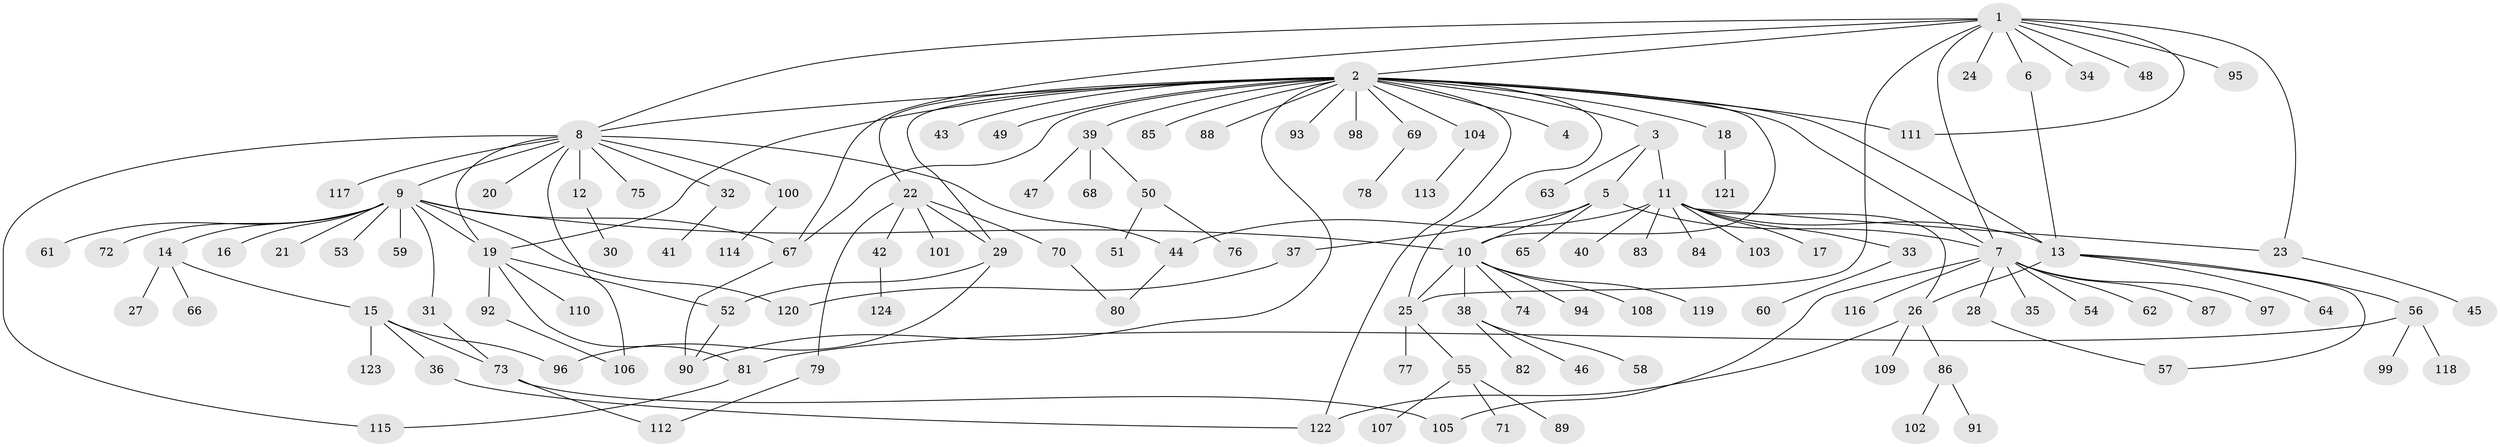 // coarse degree distribution, {9: 0.05405405405405406, 12: 0.02702702702702703, 4: 0.08108108108108109, 2: 0.16216216216216217, 5: 0.05405405405405406, 8: 0.05405405405405406, 6: 0.02702702702702703, 1: 0.5405405405405406}
// Generated by graph-tools (version 1.1) at 2025/18/03/04/25 18:18:29]
// undirected, 124 vertices, 156 edges
graph export_dot {
graph [start="1"]
  node [color=gray90,style=filled];
  1;
  2;
  3;
  4;
  5;
  6;
  7;
  8;
  9;
  10;
  11;
  12;
  13;
  14;
  15;
  16;
  17;
  18;
  19;
  20;
  21;
  22;
  23;
  24;
  25;
  26;
  27;
  28;
  29;
  30;
  31;
  32;
  33;
  34;
  35;
  36;
  37;
  38;
  39;
  40;
  41;
  42;
  43;
  44;
  45;
  46;
  47;
  48;
  49;
  50;
  51;
  52;
  53;
  54;
  55;
  56;
  57;
  58;
  59;
  60;
  61;
  62;
  63;
  64;
  65;
  66;
  67;
  68;
  69;
  70;
  71;
  72;
  73;
  74;
  75;
  76;
  77;
  78;
  79;
  80;
  81;
  82;
  83;
  84;
  85;
  86;
  87;
  88;
  89;
  90;
  91;
  92;
  93;
  94;
  95;
  96;
  97;
  98;
  99;
  100;
  101;
  102;
  103;
  104;
  105;
  106;
  107;
  108;
  109;
  110;
  111;
  112;
  113;
  114;
  115;
  116;
  117;
  118;
  119;
  120;
  121;
  122;
  123;
  124;
  1 -- 2;
  1 -- 6;
  1 -- 7;
  1 -- 8;
  1 -- 23;
  1 -- 24;
  1 -- 25;
  1 -- 34;
  1 -- 48;
  1 -- 67;
  1 -- 95;
  1 -- 111;
  2 -- 3;
  2 -- 4;
  2 -- 7;
  2 -- 8;
  2 -- 10;
  2 -- 13;
  2 -- 18;
  2 -- 19;
  2 -- 22;
  2 -- 25;
  2 -- 29;
  2 -- 39;
  2 -- 43;
  2 -- 49;
  2 -- 67;
  2 -- 69;
  2 -- 85;
  2 -- 88;
  2 -- 90;
  2 -- 93;
  2 -- 98;
  2 -- 104;
  2 -- 111;
  2 -- 122;
  3 -- 5;
  3 -- 11;
  3 -- 63;
  5 -- 7;
  5 -- 10;
  5 -- 37;
  5 -- 65;
  6 -- 13;
  7 -- 28;
  7 -- 35;
  7 -- 54;
  7 -- 62;
  7 -- 87;
  7 -- 97;
  7 -- 105;
  7 -- 116;
  8 -- 9;
  8 -- 12;
  8 -- 19;
  8 -- 20;
  8 -- 32;
  8 -- 44;
  8 -- 75;
  8 -- 100;
  8 -- 106;
  8 -- 115;
  8 -- 117;
  9 -- 10;
  9 -- 14;
  9 -- 16;
  9 -- 19;
  9 -- 21;
  9 -- 31;
  9 -- 53;
  9 -- 59;
  9 -- 61;
  9 -- 67;
  9 -- 72;
  9 -- 120;
  10 -- 25;
  10 -- 38;
  10 -- 74;
  10 -- 94;
  10 -- 108;
  10 -- 119;
  11 -- 13;
  11 -- 17;
  11 -- 23;
  11 -- 26;
  11 -- 33;
  11 -- 40;
  11 -- 44;
  11 -- 83;
  11 -- 84;
  11 -- 103;
  12 -- 30;
  13 -- 26;
  13 -- 56;
  13 -- 57;
  13 -- 64;
  14 -- 15;
  14 -- 27;
  14 -- 66;
  15 -- 36;
  15 -- 73;
  15 -- 96;
  15 -- 123;
  18 -- 121;
  19 -- 52;
  19 -- 81;
  19 -- 92;
  19 -- 110;
  22 -- 29;
  22 -- 42;
  22 -- 70;
  22 -- 79;
  22 -- 101;
  23 -- 45;
  25 -- 55;
  25 -- 77;
  26 -- 86;
  26 -- 109;
  26 -- 122;
  28 -- 57;
  29 -- 52;
  29 -- 96;
  31 -- 73;
  32 -- 41;
  33 -- 60;
  36 -- 122;
  37 -- 120;
  38 -- 46;
  38 -- 58;
  38 -- 82;
  39 -- 47;
  39 -- 50;
  39 -- 68;
  42 -- 124;
  44 -- 80;
  50 -- 51;
  50 -- 76;
  52 -- 90;
  55 -- 71;
  55 -- 89;
  55 -- 107;
  56 -- 81;
  56 -- 99;
  56 -- 118;
  67 -- 90;
  69 -- 78;
  70 -- 80;
  73 -- 105;
  73 -- 112;
  79 -- 112;
  81 -- 115;
  86 -- 91;
  86 -- 102;
  92 -- 106;
  100 -- 114;
  104 -- 113;
}
